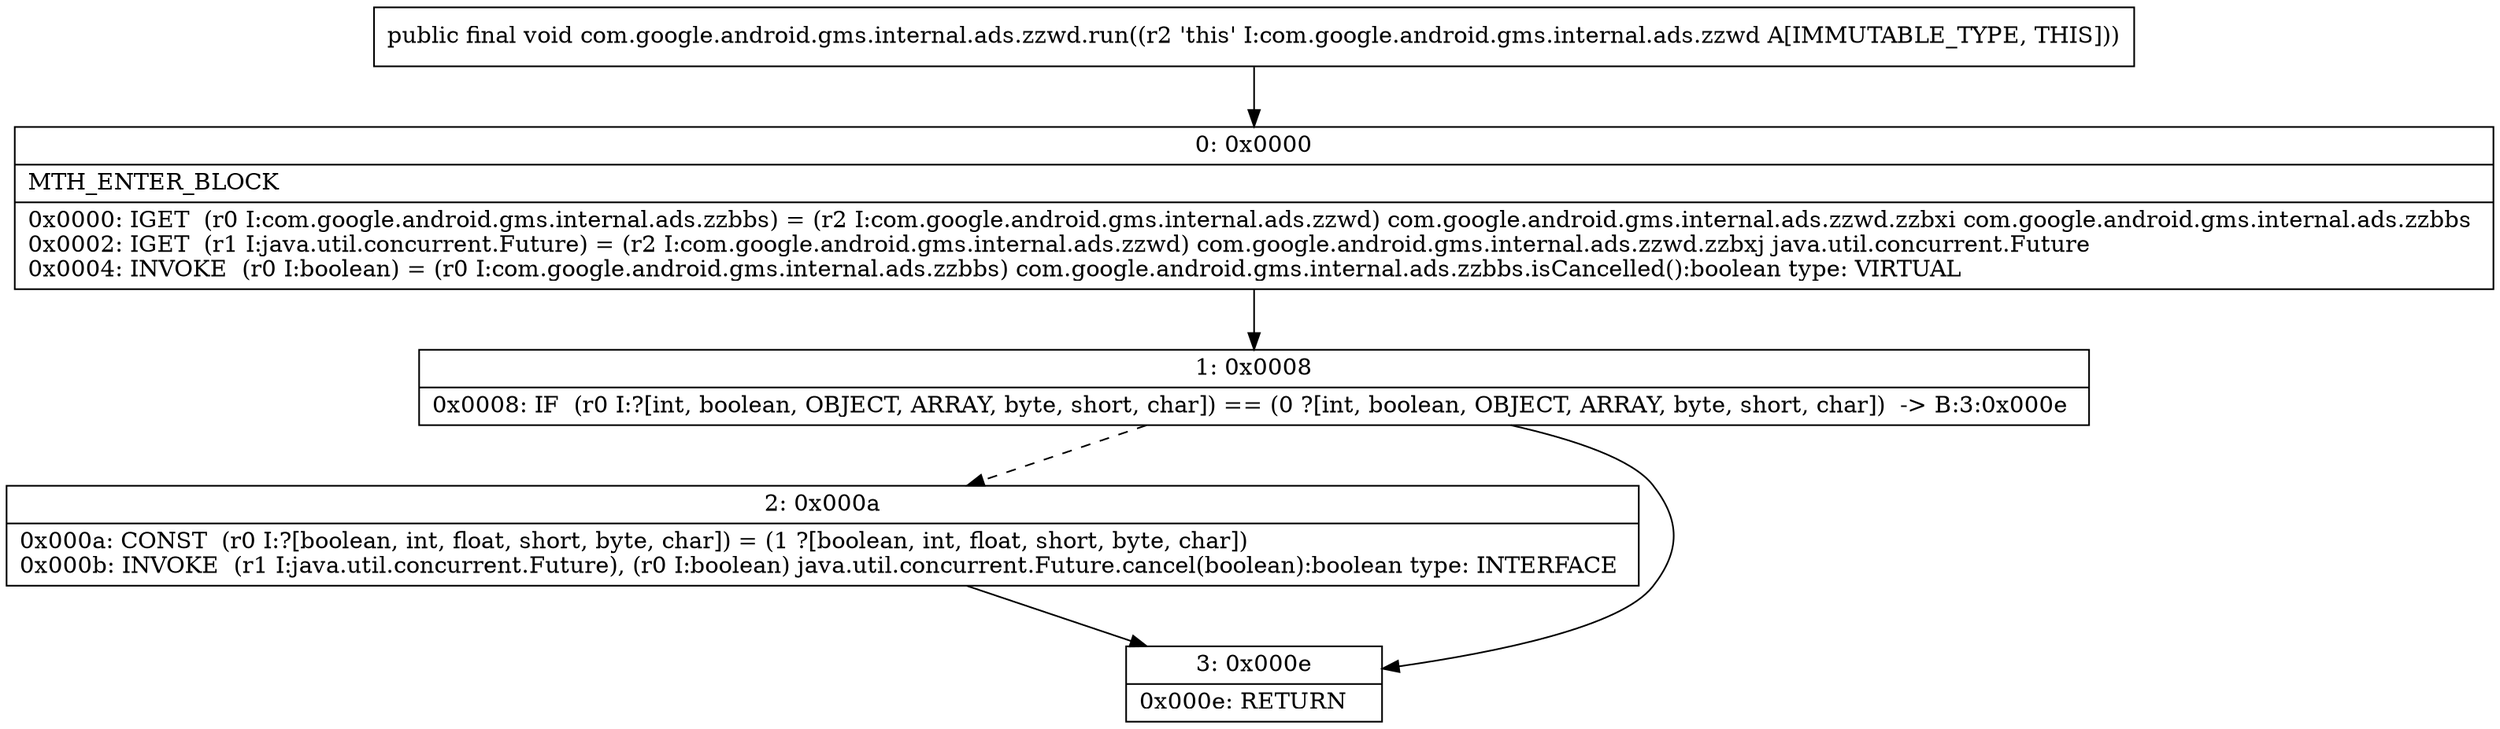 digraph "CFG forcom.google.android.gms.internal.ads.zzwd.run()V" {
Node_0 [shape=record,label="{0\:\ 0x0000|MTH_ENTER_BLOCK\l|0x0000: IGET  (r0 I:com.google.android.gms.internal.ads.zzbbs) = (r2 I:com.google.android.gms.internal.ads.zzwd) com.google.android.gms.internal.ads.zzwd.zzbxi com.google.android.gms.internal.ads.zzbbs \l0x0002: IGET  (r1 I:java.util.concurrent.Future) = (r2 I:com.google.android.gms.internal.ads.zzwd) com.google.android.gms.internal.ads.zzwd.zzbxj java.util.concurrent.Future \l0x0004: INVOKE  (r0 I:boolean) = (r0 I:com.google.android.gms.internal.ads.zzbbs) com.google.android.gms.internal.ads.zzbbs.isCancelled():boolean type: VIRTUAL \l}"];
Node_1 [shape=record,label="{1\:\ 0x0008|0x0008: IF  (r0 I:?[int, boolean, OBJECT, ARRAY, byte, short, char]) == (0 ?[int, boolean, OBJECT, ARRAY, byte, short, char])  \-\> B:3:0x000e \l}"];
Node_2 [shape=record,label="{2\:\ 0x000a|0x000a: CONST  (r0 I:?[boolean, int, float, short, byte, char]) = (1 ?[boolean, int, float, short, byte, char]) \l0x000b: INVOKE  (r1 I:java.util.concurrent.Future), (r0 I:boolean) java.util.concurrent.Future.cancel(boolean):boolean type: INTERFACE \l}"];
Node_3 [shape=record,label="{3\:\ 0x000e|0x000e: RETURN   \l}"];
MethodNode[shape=record,label="{public final void com.google.android.gms.internal.ads.zzwd.run((r2 'this' I:com.google.android.gms.internal.ads.zzwd A[IMMUTABLE_TYPE, THIS])) }"];
MethodNode -> Node_0;
Node_0 -> Node_1;
Node_1 -> Node_2[style=dashed];
Node_1 -> Node_3;
Node_2 -> Node_3;
}

